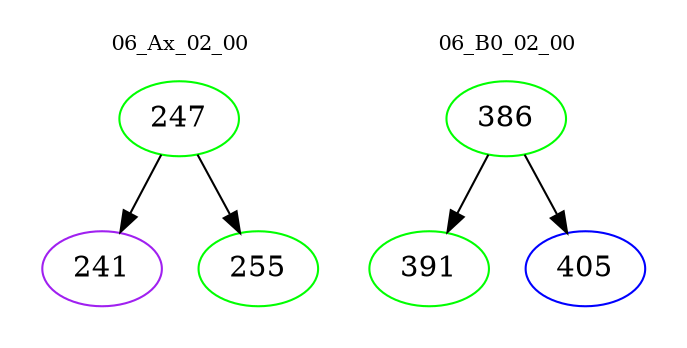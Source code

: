 digraph{
subgraph cluster_0 {
color = white
label = "06_Ax_02_00";
fontsize=10;
T0_247 [label="247", color="green"]
T0_247 -> T0_241 [color="black"]
T0_241 [label="241", color="purple"]
T0_247 -> T0_255 [color="black"]
T0_255 [label="255", color="green"]
}
subgraph cluster_1 {
color = white
label = "06_B0_02_00";
fontsize=10;
T1_386 [label="386", color="green"]
T1_386 -> T1_391 [color="black"]
T1_391 [label="391", color="green"]
T1_386 -> T1_405 [color="black"]
T1_405 [label="405", color="blue"]
}
}
